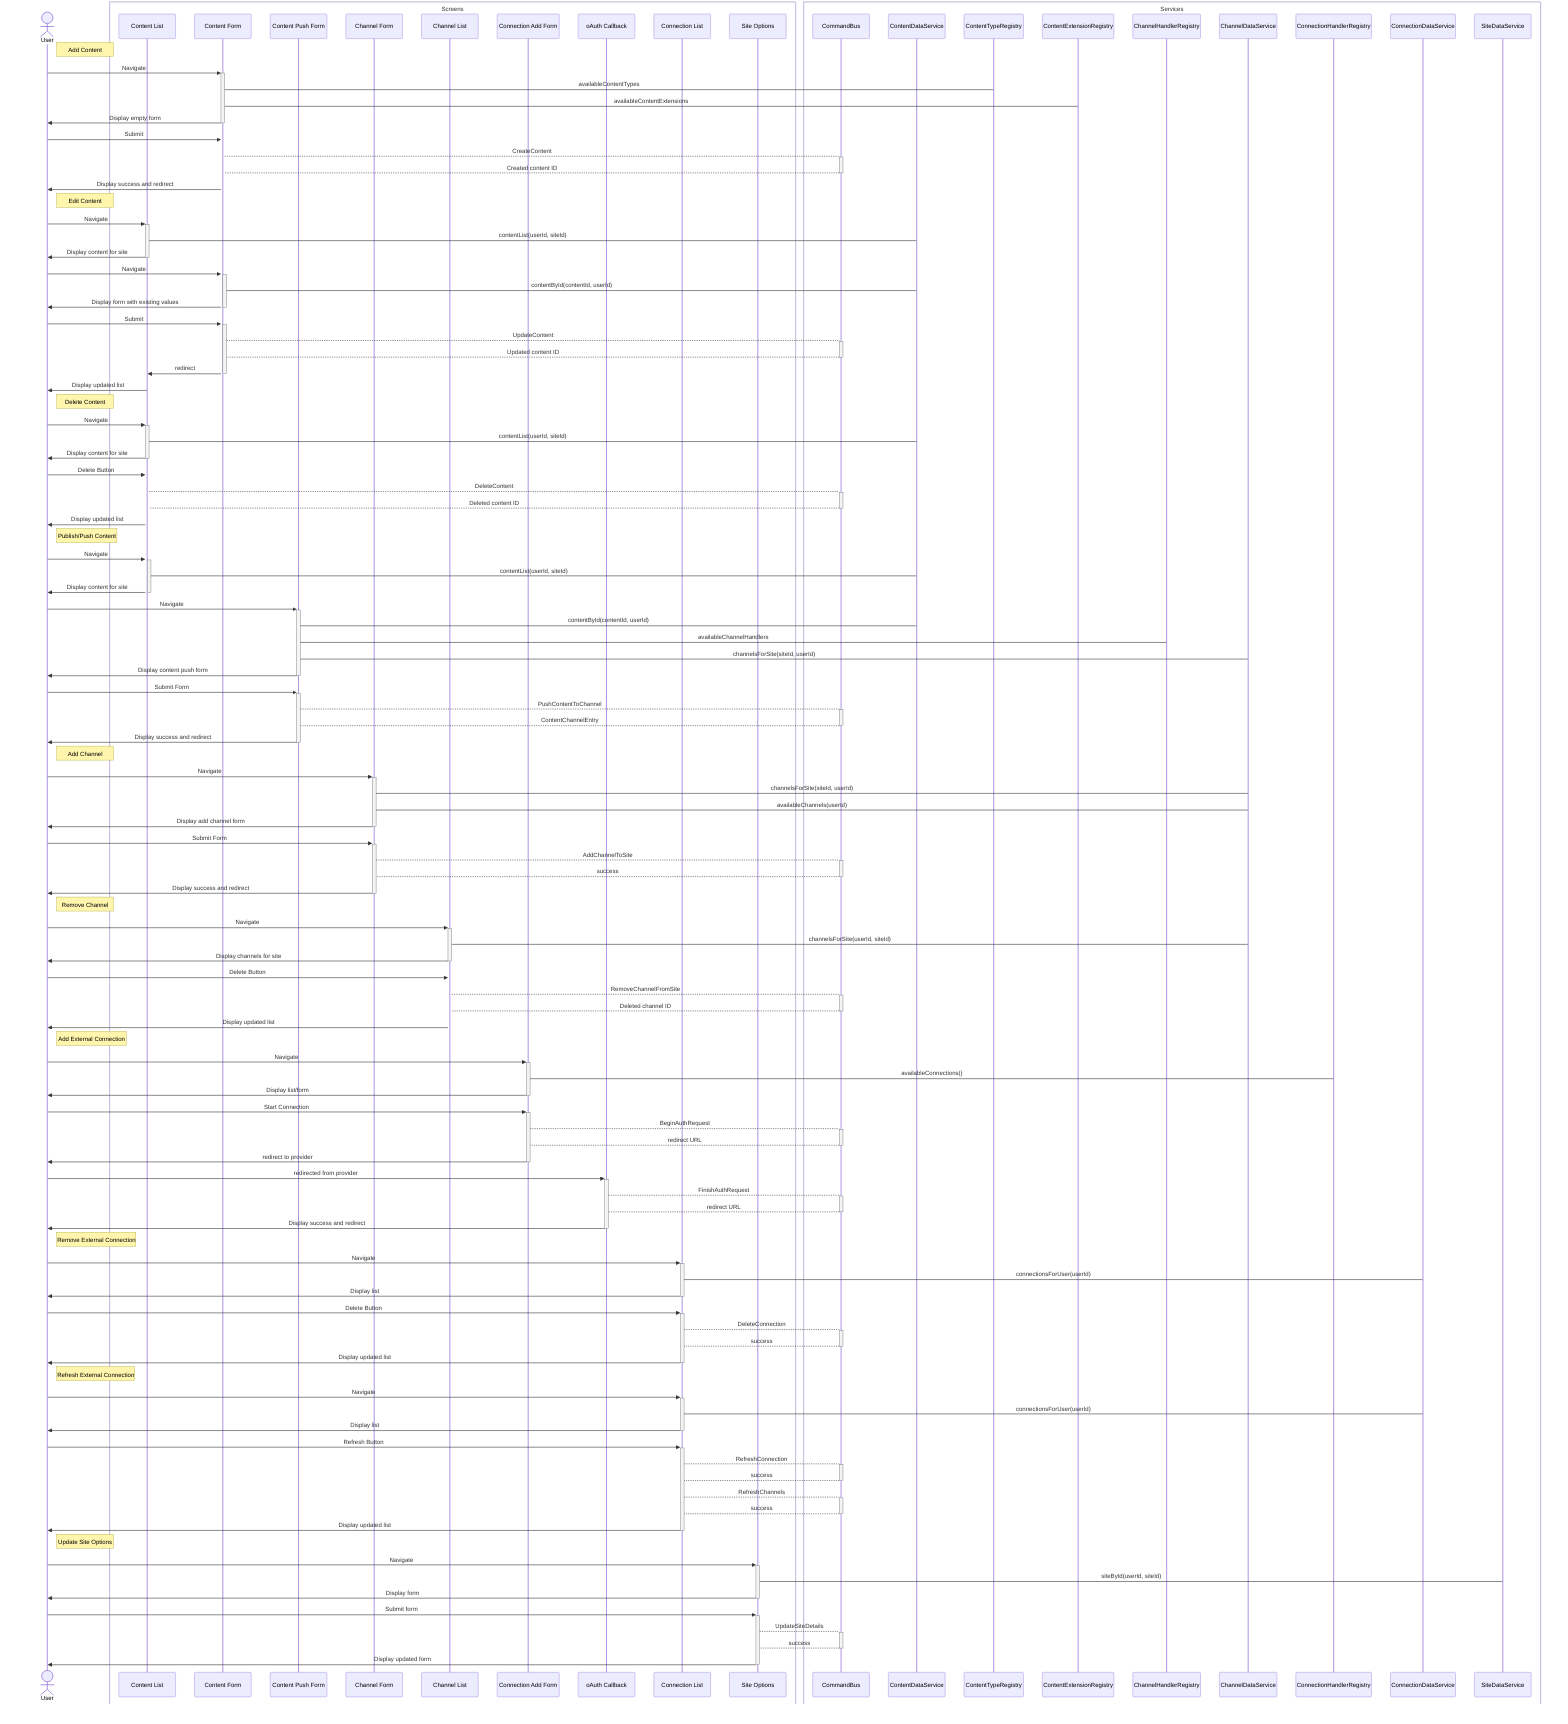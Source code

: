 sequenceDiagram
	actor User
	box Screens
		participant contentList as Content List
		participant contentForm as Content Form
		participant contentPush as Content Push Form
		participant channelForm as Channel Form
		participant channelList as Channel List
		participant addConnection as Connection Add Form
		participant oauthCallback as oAuth Callback
		participant connectionList as Connection List
		participant siteOptions as Site Options
	end
	box Services
		participant CommandBus
		participant ContentDataService
		participant ContentTypeRegistry
		participant ContentExtensionRegistry
		participant ChannelHandlerRegistry
		participant ChannelDataService
		participant ConnectionHandlerRegistry
		participant ConnectionDataService
		participant SiteDataService
	end

	Note right of User: Add Content
	User->>+contentForm: Navigate
	contentForm->ContentTypeRegistry: availableContentTypes
	contentForm->ContentExtensionRegistry: availableContentExtensions
	contentForm->>-User: Display empty form
	User->>+contentForm: Submit
	contentForm-->+CommandBus: CreateContent
	CommandBus-->-contentForm: Created content ID
	contentForm->>User: Display success and redirect

	Note right of User: Edit Content
	User->>+contentList: Navigate
	contentList->ContentDataService: contentList(userId, siteId)
	contentList->>-User: Display content for site
	User->>+contentForm: Navigate
	contentForm->ContentDataService: contentById(contentId, userId)
	contentForm->>-User: Display form with existing values
	User->>+contentForm: Submit
	contentForm-->+CommandBus: UpdateContent
	CommandBus-->-contentForm: Updated content ID
	contentForm->>-contentList: redirect
	contentList->>User: Display updated list

	Note right of User: Delete Content
	User->>+contentList: Navigate
	contentList->ContentDataService: contentList(userId, siteId)
	contentList->>-User: Display content for site
	User->>+contentList: Delete Button
	contentList-->+CommandBus: DeleteContent
	CommandBus-->-contentList: Deleted content ID
	contentList->>User: Display updated list

	Note right of User: Publish/Push Content
	User->>+contentList: Navigate
	contentList->ContentDataService: contentList(userId, siteId)
	contentList->>-User: Display content for site
	User->>+contentPush: Navigate
	contentPush->ContentDataService: contentById(contentId, userId)
	contentPush->ChannelHandlerRegistry: availableChannelHandlers
	contentPush->ChannelDataService: channelsForSite(siteId, userId)
	contentPush->>-User: Display content push form
	User->>+contentPush: Submit Form
	contentPush-->+CommandBus: PushContentToChannel
	CommandBus-->-contentPush: ContentChannelEntry
	contentPush->>-User: Display success and redirect

	Note right of User: Add Channel
	User->>+channelForm: Navigate
	channelForm->ChannelDataService: channelsForSite(siteId, userId)
	channelForm->ChannelDataService: availableChannels(userId)
	channelForm->>-User: Display add channel form
	User->>+channelForm: Submit Form
	channelForm-->+CommandBus: AddChannelToSite
	CommandBus-->-channelForm: success
	channelForm->>-User: Display success and redirect
	
	Note right of User: Remove Channel
	User->>+channelList: Navigate
	channelList->ChannelDataService: channelsForSite(userId, siteId)
	channelList->>-User: Display channels for site
	User->>+channelList: Delete Button
	channelList-->+CommandBus: RemoveChannelFromSite
	CommandBus-->-channelList: Deleted channel ID
	channelList->>User: Display updated list

	Note right of User: Add External Connection
	User->>+addConnection: Navigate
	addConnection->ConnectionHandlerRegistry: availableConnections()
	addConnection->>-User: Display list/form
	User->>+addConnection: Start Connection
	addConnection-->+CommandBus: BeginAuthRequest
	CommandBus-->-addConnection: redirect URL
	addConnection->>-User: redirect to provider
	User->>+oauthCallback: redirected from provider
	oauthCallback-->+CommandBus: FinishAuthRequest
	CommandBus-->-oauthCallback: redirect URL
	oauthCallback->>-User: Display success and redirect

	Note right of User: Remove External Connection
	User->>+connectionList: Navigate
	connectionList->ConnectionDataService: connectionsForUser(userId)
	connectionList->>-User: Display list
	User->>+connectionList: Delete Button
	connectionList-->+CommandBus: DeleteConnection
	CommandBus-->-connectionList: success
	connectionList->>-User: Display updated list

	Note right of User: Refresh External Connection
	User->>+connectionList: Navigate
	connectionList->ConnectionDataService: connectionsForUser(userId)
	connectionList->>-User: Display list
	User->>+connectionList: Refresh Button
	connectionList-->+CommandBus: RefreshConnection
	CommandBus-->-connectionList: success
	connectionList-->+CommandBus: RefreshChannels
	CommandBus-->-connectionList: success
	connectionList->>-User: Display updated list

	Note right of User: Update Site Options
	User->>+siteOptions: Navigate
	siteOptions->SiteDataService: siteById(userId, siteId)
	siteOptions->>-User: Display form
	User->>+siteOptions: Submit form
	siteOptions-->+CommandBus: UpdateSiteDetails
	CommandBus-->-siteOptions: success
	siteOptions->>-User: Display updated form